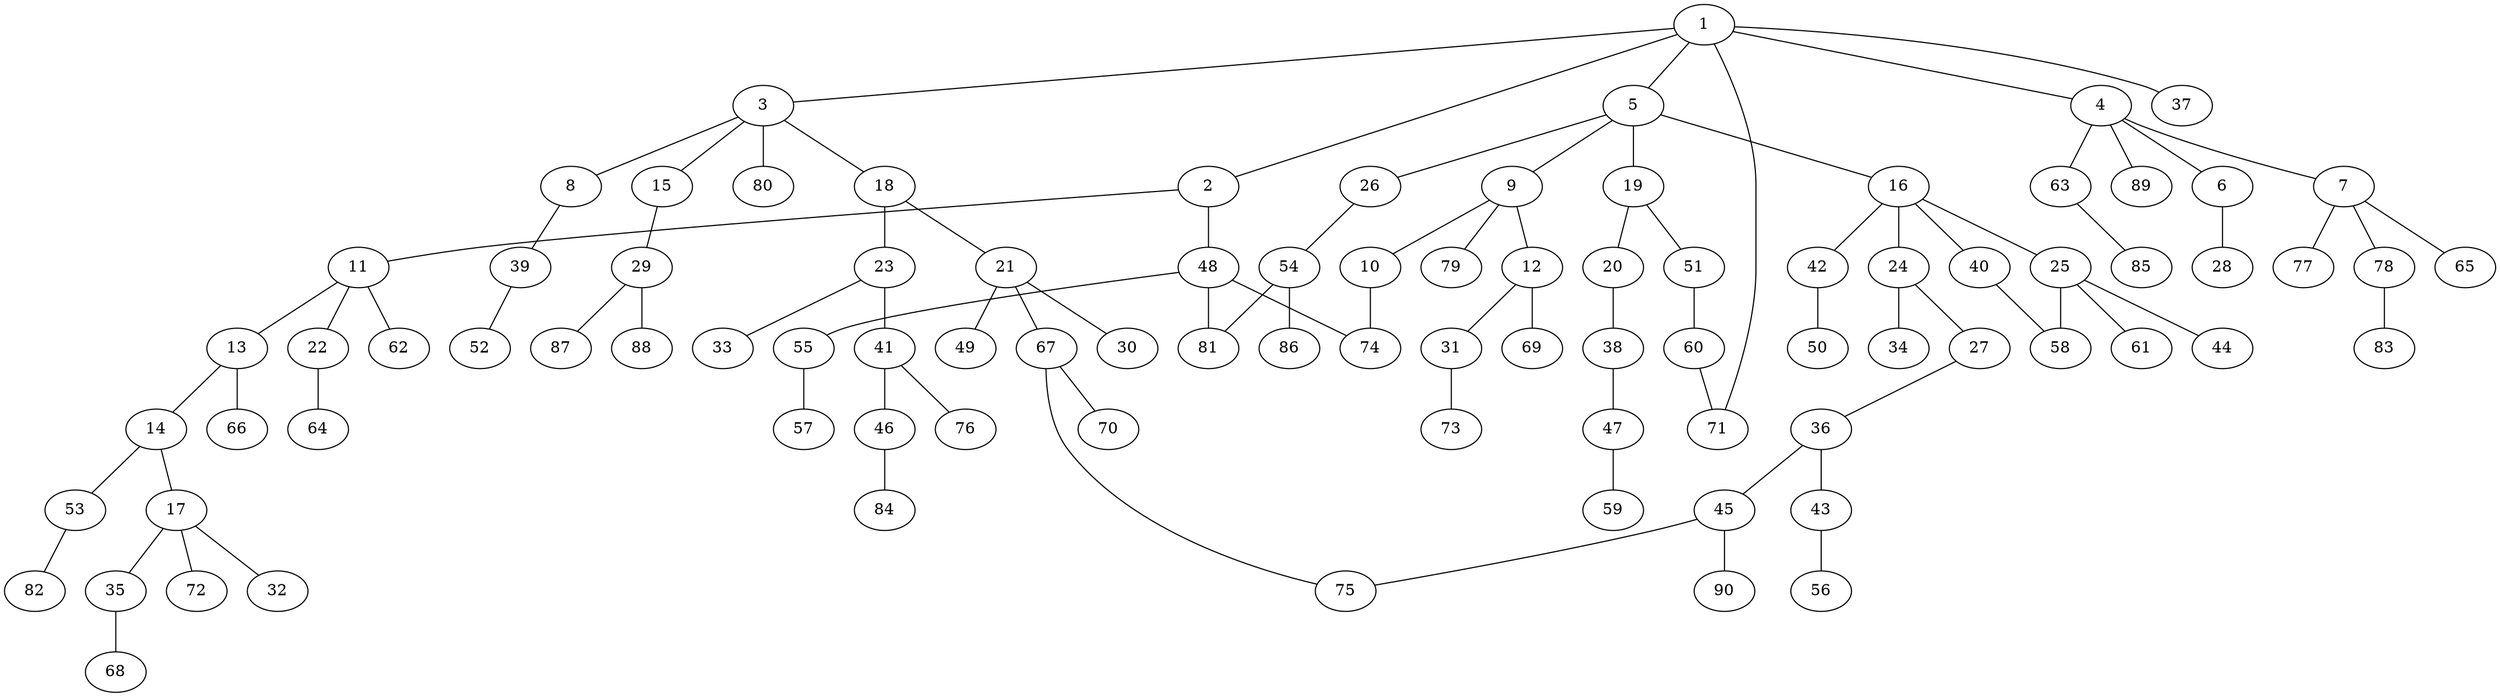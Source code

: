 graph graphname {1--2
1--3
1--4
1--5
1--37
1--71
2--11
2--48
3--8
3--15
3--18
3--80
4--6
4--7
4--63
4--89
5--9
5--16
5--19
5--26
6--28
7--65
7--77
7--78
8--39
9--10
9--12
9--79
10--74
11--13
11--22
11--62
12--31
12--69
13--14
13--66
14--17
14--53
15--29
16--24
16--25
16--40
16--42
17--32
17--35
17--72
18--21
18--23
19--20
19--51
20--38
21--30
21--49
21--67
22--64
23--33
23--41
24--27
24--34
25--44
25--58
25--61
26--54
27--36
29--87
29--88
31--73
35--68
36--43
36--45
38--47
39--52
40--58
41--46
41--76
42--50
43--56
45--75
45--90
46--84
47--59
48--55
48--74
48--81
51--60
53--82
54--81
54--86
55--57
60--71
63--85
67--70
67--75
78--83
}